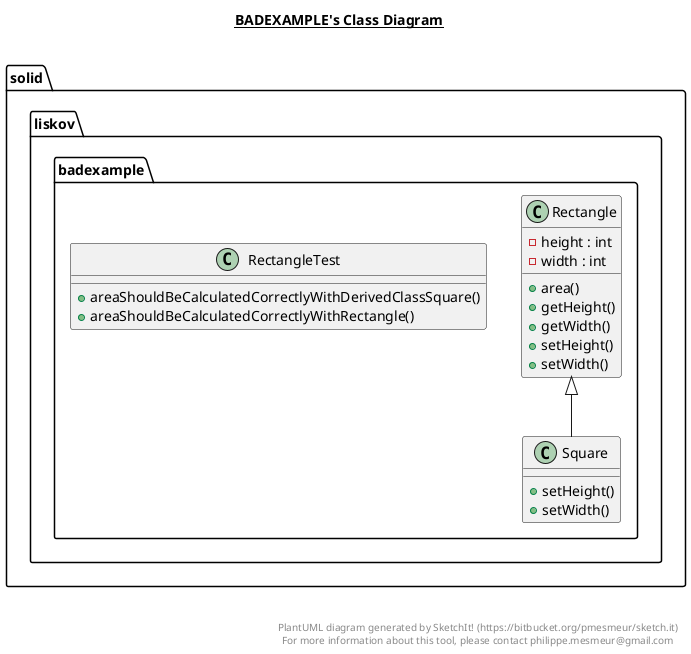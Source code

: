 @startuml

title __BADEXAMPLE's Class Diagram__\n

  namespace solid.liskov.badexample {
    class solid.liskov.badexample.Rectangle {
        - height : int
        - width : int
        + area()
        + getHeight()
        + getWidth()
        + setHeight()
        + setWidth()
    }
  }
  

  namespace solid.liskov.badexample {
    class solid.liskov.badexample.RectangleTest {
        + areaShouldBeCalculatedCorrectlyWithDerivedClassSquare()
        + areaShouldBeCalculatedCorrectlyWithRectangle()
    }
  }
  

  namespace solid.liskov.badexample {
    class solid.liskov.badexample.Square {
        + setHeight()
        + setWidth()
    }
  }
  

  solid.liskov.badexample.Square -up-|> solid.liskov.badexample.Rectangle


right footer


PlantUML diagram generated by SketchIt! (https://bitbucket.org/pmesmeur/sketch.it)
For more information about this tool, please contact philippe.mesmeur@gmail.com
endfooter

@enduml
